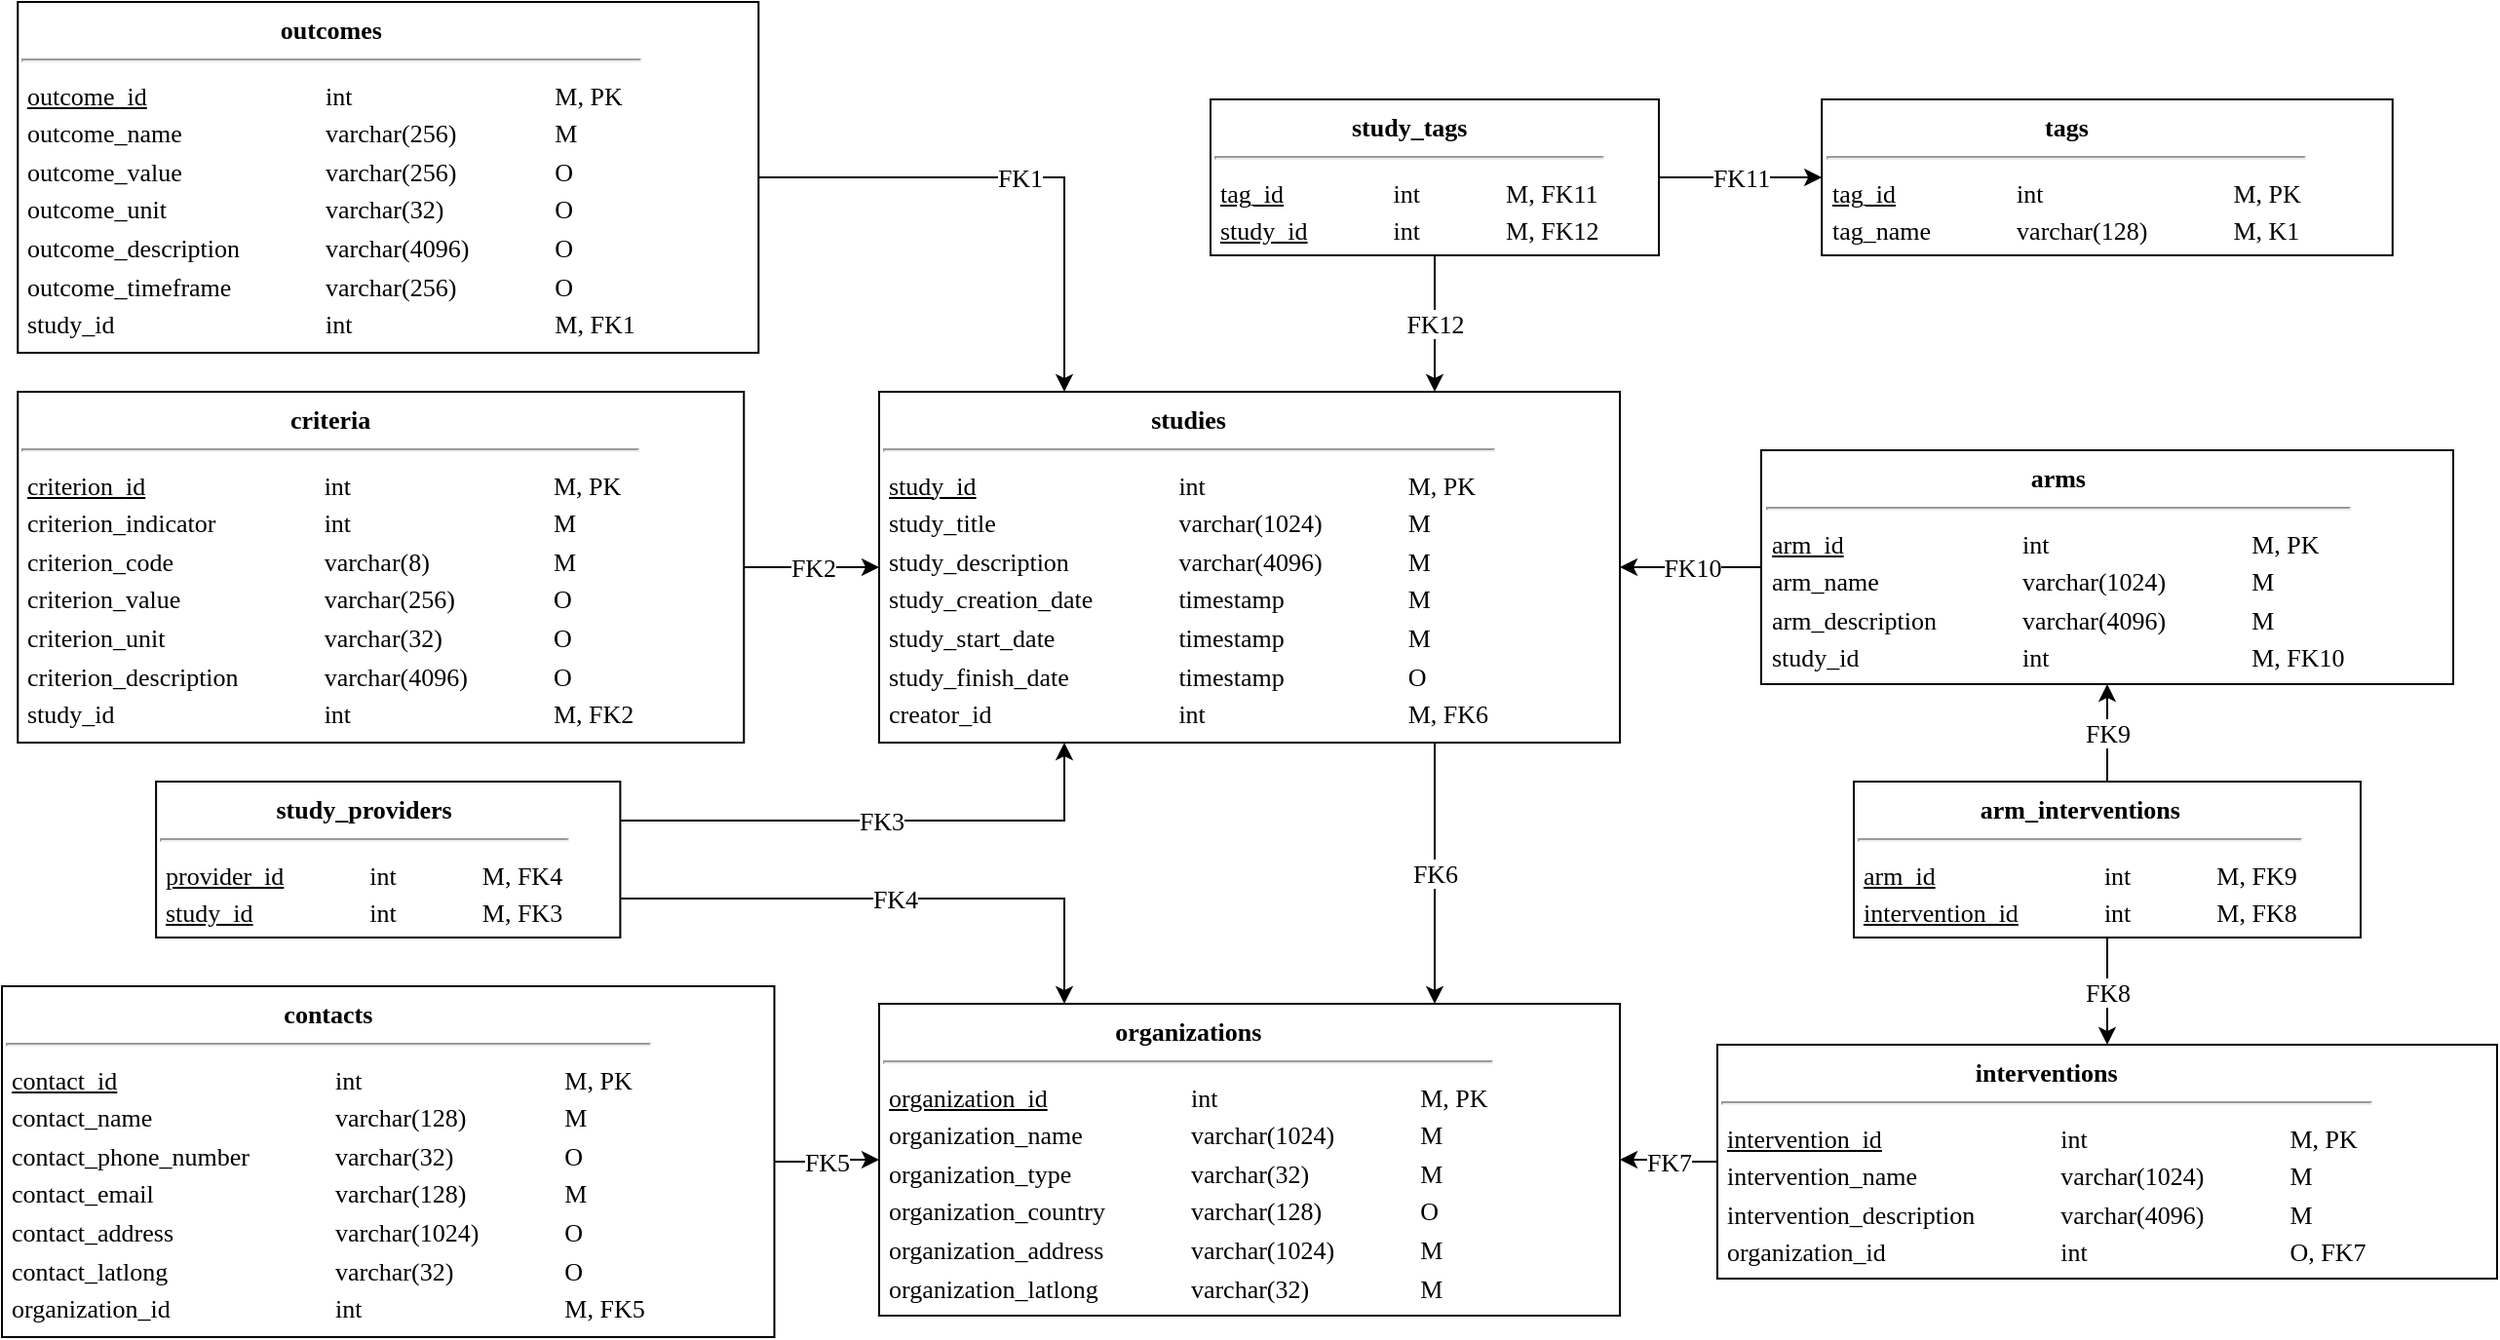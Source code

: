 <mxfile version="15.4.3" type="device"><diagram id="-2KBxyQ0JONFqMdHkOVX" name="Page-1"><mxGraphModel dx="2671" dy="1372" grid="1" gridSize="10" guides="1" tooltips="1" connect="1" arrows="1" fold="1" page="1" pageScale="1" pageWidth="1169" pageHeight="827" math="0" shadow="0"><root><mxCell id="0"/><mxCell id="1" parent="0"/><mxCell id="etBZ5mgMGRcYt6O1adPR-15" value="&lt;div style=&quot;text-align: center ; font-size: 13px&quot;&gt;&lt;b style=&quot;font-size: 13px&quot;&gt;studies&lt;/b&gt;&lt;/div&gt;&lt;hr style=&quot;font-size: 13px&quot;&gt;&lt;table style=&quot;font-size: 13px&quot;&gt;&lt;tbody style=&quot;font-size: 13px&quot;&gt;&lt;tr style=&quot;font-size: 13px&quot;&gt;&lt;td style=&quot;font-size: 13px&quot;&gt;&lt;u&gt;study_id&lt;/u&gt;&lt;/td&gt;&lt;td style=&quot;font-size: 13px&quot;&gt;&lt;blockquote style=&quot;margin: 0px 0px 0px 40px ; border: none ; padding: 0px ; font-size: 13px&quot;&gt;int&lt;/blockquote&gt;&lt;/td&gt;&lt;td style=&quot;font-size: 13px&quot;&gt;&lt;blockquote style=&quot;margin: 0px 0px 0px 40px ; border: none ; padding: 0px ; font-size: 13px&quot;&gt;M, PK&lt;/blockquote&gt;&lt;/td&gt;&lt;/tr&gt;&lt;tr style=&quot;font-size: 13px&quot;&gt;&lt;td style=&quot;font-size: 13px&quot;&gt;study_title&lt;/td&gt;&lt;td style=&quot;font-size: 13px&quot;&gt;&lt;blockquote style=&quot;margin: 0px 0px 0px 40px ; border: none ; padding: 0px ; font-size: 13px&quot;&gt;varchar(1024)&lt;/blockquote&gt;&lt;/td&gt;&lt;td style=&quot;font-size: 13px&quot;&gt;&lt;blockquote style=&quot;margin: 0px 0px 0px 40px ; border: none ; padding: 0px ; font-size: 13px&quot;&gt;M&lt;/blockquote&gt;&lt;/td&gt;&lt;/tr&gt;&lt;tr style=&quot;font-size: 13px&quot;&gt;&lt;td style=&quot;font-size: 13px&quot;&gt;study_description&lt;/td&gt;&lt;td style=&quot;font-size: 13px&quot;&gt;&lt;blockquote style=&quot;margin: 0px 0px 0px 40px ; border: none ; padding: 0px ; font-size: 13px&quot;&gt;varchar(4096)&lt;/blockquote&gt;&lt;/td&gt;&lt;td style=&quot;font-size: 13px&quot;&gt;&lt;blockquote style=&quot;margin: 0px 0px 0px 40px ; border: none ; padding: 0px ; font-size: 13px&quot;&gt;M&lt;/blockquote&gt;&lt;/td&gt;&lt;/tr&gt;&lt;tr style=&quot;font-size: 13px&quot;&gt;&lt;td style=&quot;font-size: 13px&quot;&gt;study_creation_date&lt;/td&gt;&lt;td style=&quot;font-size: 13px&quot;&gt;&lt;blockquote style=&quot;margin: 0px 0px 0px 40px ; border: none ; padding: 0px ; font-size: 13px&quot;&gt;timestamp&lt;/blockquote&gt;&lt;/td&gt;&lt;td style=&quot;font-size: 13px&quot;&gt;&lt;blockquote style=&quot;margin: 0px 0px 0px 40px ; border: none ; padding: 0px ; font-size: 13px&quot;&gt;M&lt;/blockquote&gt;&lt;/td&gt;&lt;/tr&gt;&lt;tr&gt;&lt;td&gt;study_start_date&lt;br&gt;&lt;/td&gt;&lt;td&gt;&lt;blockquote style=&quot;margin: 0 0 0 40px ; border: none ; padding: 0px&quot;&gt;timestamp&lt;br&gt;&lt;/blockquote&gt;&lt;/td&gt;&lt;td&gt;&lt;blockquote style=&quot;margin: 0 0 0 40px ; border: none ; padding: 0px&quot;&gt;M&lt;/blockquote&gt;&lt;/td&gt;&lt;/tr&gt;&lt;tr&gt;&lt;td&gt;study_finish_date&lt;br&gt;&lt;/td&gt;&lt;td&gt;&lt;blockquote style=&quot;margin: 0 0 0 40px ; border: none ; padding: 0px&quot;&gt;timestamp&lt;br&gt;&lt;/blockquote&gt;&lt;/td&gt;&lt;td&gt;&lt;blockquote style=&quot;margin: 0 0 0 40px ; border: none ; padding: 0px&quot;&gt;O&lt;/blockquote&gt;&lt;/td&gt;&lt;/tr&gt;&lt;tr&gt;&lt;td&gt;creator_id&lt;/td&gt;&lt;td&gt;&lt;blockquote style=&quot;margin: 0 0 0 40px ; border: none ; padding: 0px&quot;&gt;int&lt;/blockquote&gt;&lt;/td&gt;&lt;td&gt;&lt;blockquote style=&quot;margin: 0 0 0 40px ; border: none ; padding: 0px&quot;&gt;M, FK6&lt;/blockquote&gt;&lt;/td&gt;&lt;/tr&gt;&lt;/tbody&gt;&lt;/table&gt;" style="rounded=0;whiteSpace=wrap;html=1;labelBackgroundColor=none;fontFamily=Verdana;fontSize=13;align=left;verticalAlign=top;" parent="1" vertex="1"><mxGeometry x="60" y="100" width="380" height="180" as="geometry"/></mxCell><mxCell id="etBZ5mgMGRcYt6O1adPR-18" value="&lt;div style=&quot;text-align: center ; font-size: 13px&quot;&gt;&lt;b style=&quot;font-size: 13px&quot;&gt;arms&lt;/b&gt;&lt;/div&gt;&lt;hr style=&quot;font-size: 13px&quot;&gt;&lt;table style=&quot;font-size: 13px&quot;&gt;&lt;tbody style=&quot;font-size: 13px&quot;&gt;&lt;tr style=&quot;font-size: 13px&quot;&gt;&lt;td style=&quot;font-size: 13px&quot;&gt;&lt;u&gt;arm_id&lt;/u&gt;&lt;/td&gt;&lt;td style=&quot;font-size: 13px&quot;&gt;&lt;blockquote style=&quot;margin: 0px 0px 0px 40px ; border: none ; padding: 0px ; font-size: 13px&quot;&gt;int&lt;/blockquote&gt;&lt;/td&gt;&lt;td style=&quot;font-size: 13px&quot;&gt;&lt;blockquote style=&quot;margin: 0px 0px 0px 40px ; border: none ; padding: 0px ; font-size: 13px&quot;&gt;M, PK&lt;/blockquote&gt;&lt;/td&gt;&lt;/tr&gt;&lt;tr style=&quot;font-size: 13px&quot;&gt;&lt;td style=&quot;font-size: 13px&quot;&gt;arm_name&lt;/td&gt;&lt;td style=&quot;font-size: 13px&quot;&gt;&lt;blockquote style=&quot;margin: 0px 0px 0px 40px ; border: none ; padding: 0px ; font-size: 13px&quot;&gt;varchar(1024)&lt;/blockquote&gt;&lt;/td&gt;&lt;td style=&quot;font-size: 13px&quot;&gt;&lt;blockquote style=&quot;margin: 0px 0px 0px 40px ; border: none ; padding: 0px ; font-size: 13px&quot;&gt;M&lt;/blockquote&gt;&lt;/td&gt;&lt;/tr&gt;&lt;tr&gt;&lt;td&gt;arm_description&lt;/td&gt;&lt;td&gt;&lt;blockquote style=&quot;margin: 0 0 0 40px ; border: none ; padding: 0px&quot;&gt;varchar(4096)&lt;/blockquote&gt;&lt;/td&gt;&lt;td&gt;&lt;blockquote style=&quot;margin: 0 0 0 40px ; border: none ; padding: 0px&quot;&gt;M&lt;/blockquote&gt;&lt;/td&gt;&lt;/tr&gt;&lt;tr&gt;&lt;td&gt;study_id&lt;/td&gt;&lt;td&gt;&lt;blockquote style=&quot;margin: 0 0 0 40px ; border: none ; padding: 0px&quot;&gt;int&lt;/blockquote&gt;&lt;/td&gt;&lt;td&gt;&lt;blockquote style=&quot;margin: 0 0 0 40px ; border: none ; padding: 0px&quot;&gt;M, FK10&lt;/blockquote&gt;&lt;/td&gt;&lt;/tr&gt;&lt;/tbody&gt;&lt;/table&gt;" style="rounded=0;whiteSpace=wrap;html=1;labelBackgroundColor=none;fontFamily=Verdana;fontSize=13;align=left;verticalAlign=top;" parent="1" vertex="1"><mxGeometry x="512.5" y="130" width="355" height="120" as="geometry"/></mxCell><mxCell id="etBZ5mgMGRcYt6O1adPR-19" value="&lt;div style=&quot;text-align: center ; font-size: 13px&quot;&gt;&lt;b style=&quot;font-size: 13px&quot;&gt;organizations&lt;/b&gt;&lt;/div&gt;&lt;hr style=&quot;font-size: 13px&quot;&gt;&lt;table style=&quot;font-size: 13px&quot;&gt;&lt;tbody style=&quot;font-size: 13px&quot;&gt;&lt;tr style=&quot;font-size: 13px&quot;&gt;&lt;td style=&quot;font-size: 13px&quot;&gt;&lt;u&gt;organization_id&lt;/u&gt;&lt;/td&gt;&lt;td style=&quot;font-size: 13px&quot;&gt;&lt;blockquote style=&quot;margin: 0px 0px 0px 40px ; border: none ; padding: 0px ; font-size: 13px&quot;&gt;int&lt;/blockquote&gt;&lt;/td&gt;&lt;td style=&quot;font-size: 13px&quot;&gt;&lt;blockquote style=&quot;margin: 0px 0px 0px 40px ; border: none ; padding: 0px ; font-size: 13px&quot;&gt;M, PK&lt;/blockquote&gt;&lt;/td&gt;&lt;/tr&gt;&lt;tr style=&quot;font-size: 13px&quot;&gt;&lt;td style=&quot;font-size: 13px&quot;&gt;organization_name&lt;/td&gt;&lt;td style=&quot;font-size: 13px&quot;&gt;&lt;blockquote style=&quot;margin: 0px 0px 0px 40px ; border: none ; padding: 0px ; font-size: 13px&quot;&gt;varchar(1024)&lt;/blockquote&gt;&lt;/td&gt;&lt;td style=&quot;font-size: 13px&quot;&gt;&lt;blockquote style=&quot;margin: 0px 0px 0px 40px ; border: none ; padding: 0px ; font-size: 13px&quot;&gt;M&lt;/blockquote&gt;&lt;/td&gt;&lt;/tr&gt;&lt;tr style=&quot;font-size: 13px&quot;&gt;&lt;td style=&quot;font-size: 13px&quot;&gt;organization_type&lt;/td&gt;&lt;td style=&quot;font-size: 13px&quot;&gt;&lt;blockquote style=&quot;margin: 0px 0px 0px 40px ; border: none ; padding: 0px ; font-size: 13px&quot;&gt;varchar(32)&lt;/blockquote&gt;&lt;/td&gt;&lt;td style=&quot;font-size: 13px&quot;&gt;&lt;blockquote style=&quot;margin: 0px 0px 0px 40px ; border: none ; padding: 0px ; font-size: 13px&quot;&gt;M&lt;/blockquote&gt;&lt;/td&gt;&lt;/tr&gt;&lt;tr style=&quot;font-size: 13px&quot;&gt;&lt;td style=&quot;font-size: 13px&quot;&gt;organization_country&lt;/td&gt;&lt;td style=&quot;font-size: 13px&quot;&gt;&lt;blockquote style=&quot;margin: 0px 0px 0px 40px ; border: none ; padding: 0px ; font-size: 13px&quot;&gt;varchar(128)&lt;/blockquote&gt;&lt;/td&gt;&lt;td style=&quot;font-size: 13px&quot;&gt;&lt;blockquote style=&quot;margin: 0px 0px 0px 40px ; border: none ; padding: 0px ; font-size: 13px&quot;&gt;O&lt;/blockquote&gt;&lt;/td&gt;&lt;/tr&gt;&lt;tr&gt;&lt;td&gt;organization_address&lt;/td&gt;&lt;td&gt;&lt;blockquote style=&quot;margin: 0 0 0 40px ; border: none ; padding: 0px&quot;&gt;varchar(1024)&lt;/blockquote&gt;&lt;/td&gt;&lt;td&gt;&lt;blockquote style=&quot;margin: 0 0 0 40px ; border: none ; padding: 0px&quot;&gt;M&lt;/blockquote&gt;&lt;/td&gt;&lt;/tr&gt;&lt;tr&gt;&lt;td&gt;organization_latlong&lt;/td&gt;&lt;td&gt;&lt;blockquote style=&quot;margin: 0 0 0 40px ; border: none ; padding: 0px&quot;&gt;varchar(32)&lt;/blockquote&gt;&lt;/td&gt;&lt;td&gt;&lt;blockquote style=&quot;margin: 0 0 0 40px ; border: none ; padding: 0px&quot;&gt;M&lt;/blockquote&gt;&lt;/td&gt;&lt;/tr&gt;&lt;/tbody&gt;&lt;/table&gt;" style="rounded=0;whiteSpace=wrap;html=1;labelBackgroundColor=none;fontFamily=Verdana;fontSize=13;align=left;verticalAlign=top;" parent="1" vertex="1"><mxGeometry x="60" y="414" width="380" height="160" as="geometry"/></mxCell><mxCell id="etBZ5mgMGRcYt6O1adPR-20" value="&lt;div style=&quot;text-align: center ; font-size: 13px&quot;&gt;&lt;b style=&quot;font-size: 13px&quot;&gt;interventions&lt;/b&gt;&lt;/div&gt;&lt;hr style=&quot;font-size: 13px&quot;&gt;&lt;table style=&quot;font-size: 13px&quot;&gt;&lt;tbody style=&quot;font-size: 13px&quot;&gt;&lt;tr style=&quot;font-size: 13px&quot;&gt;&lt;td style=&quot;font-size: 13px&quot;&gt;&lt;u&gt;intervention_id&lt;/u&gt;&lt;/td&gt;&lt;td style=&quot;font-size: 13px&quot;&gt;&lt;blockquote style=&quot;margin: 0px 0px 0px 40px ; border: none ; padding: 0px ; font-size: 13px&quot;&gt;int&lt;/blockquote&gt;&lt;/td&gt;&lt;td style=&quot;font-size: 13px&quot;&gt;&lt;blockquote style=&quot;margin: 0px 0px 0px 40px ; border: none ; padding: 0px ; font-size: 13px&quot;&gt;M, PK&lt;/blockquote&gt;&lt;/td&gt;&lt;/tr&gt;&lt;tr style=&quot;font-size: 13px&quot;&gt;&lt;td style=&quot;font-size: 13px&quot;&gt;intervention_name&lt;/td&gt;&lt;td style=&quot;font-size: 13px&quot;&gt;&lt;blockquote style=&quot;margin: 0px 0px 0px 40px ; border: none ; padding: 0px ; font-size: 13px&quot;&gt;varchar(1024)&lt;/blockquote&gt;&lt;/td&gt;&lt;td style=&quot;font-size: 13px&quot;&gt;&lt;blockquote style=&quot;margin: 0px 0px 0px 40px ; border: none ; padding: 0px ; font-size: 13px&quot;&gt;M&lt;/blockquote&gt;&lt;/td&gt;&lt;/tr&gt;&lt;tr style=&quot;font-size: 13px&quot;&gt;&lt;td style=&quot;font-size: 13px&quot;&gt;intervention_description&lt;/td&gt;&lt;td style=&quot;font-size: 13px&quot;&gt;&lt;blockquote style=&quot;margin: 0px 0px 0px 40px ; border: none ; padding: 0px ; font-size: 13px&quot;&gt;varchar(4096)&lt;/blockquote&gt;&lt;/td&gt;&lt;td style=&quot;font-size: 13px&quot;&gt;&lt;blockquote style=&quot;margin: 0px 0px 0px 40px ; border: none ; padding: 0px ; font-size: 13px&quot;&gt;M&lt;/blockquote&gt;&lt;/td&gt;&lt;/tr&gt;&lt;tr&gt;&lt;td&gt;organization_id&lt;/td&gt;&lt;td&gt;&lt;blockquote style=&quot;margin: 0 0 0 40px ; border: none ; padding: 0px&quot;&gt;int&lt;/blockquote&gt;&lt;/td&gt;&lt;td&gt;&lt;blockquote style=&quot;margin: 0 0 0 40px ; border: none ; padding: 0px&quot;&gt;O, FK7&lt;/blockquote&gt;&lt;/td&gt;&lt;/tr&gt;&lt;/tbody&gt;&lt;/table&gt;" style="rounded=0;whiteSpace=wrap;html=1;labelBackgroundColor=none;fontFamily=Verdana;fontSize=13;align=left;verticalAlign=top;" parent="1" vertex="1"><mxGeometry x="490" y="435" width="400" height="120" as="geometry"/></mxCell><mxCell id="etBZ5mgMGRcYt6O1adPR-31" value="FK7" style="endArrow=none;html=1;fontFamily=Verdana;fontSize=13;edgeStyle=orthogonalEdgeStyle;rounded=0;endFill=0;startArrow=classic;startFill=1;" parent="1" source="etBZ5mgMGRcYt6O1adPR-19" target="etBZ5mgMGRcYt6O1adPR-20" edge="1"><mxGeometry width="50" height="50" relative="1" as="geometry"><mxPoint x="620" y="460" as="sourcePoint"/><mxPoint x="670" y="410" as="targetPoint"/></mxGeometry></mxCell><mxCell id="UJ1096FwmQBo0KDrU6Bx-1" value="&lt;div style=&quot;text-align: center ; font-size: 13px&quot;&gt;&lt;b&gt;tags&lt;/b&gt;&lt;/div&gt;&lt;hr style=&quot;font-size: 13px&quot;&gt;&lt;table style=&quot;font-size: 13px&quot;&gt;&lt;tbody style=&quot;font-size: 13px&quot;&gt;&lt;tr&gt;&lt;td&gt;&lt;u&gt;tag_id&lt;/u&gt;&lt;br&gt;&lt;/td&gt;&lt;td&gt;&lt;blockquote style=&quot;margin: 0 0 0 40px ; border: none ; padding: 0px&quot;&gt;int&lt;/blockquote&gt;&lt;/td&gt;&lt;td&gt;&lt;blockquote style=&quot;margin: 0 0 0 40px ; border: none ; padding: 0px&quot;&gt;M, PK&lt;/blockquote&gt;&lt;/td&gt;&lt;/tr&gt;&lt;tr style=&quot;font-size: 13px&quot;&gt;&lt;td style=&quot;font-size: 13px&quot;&gt;tag_name&lt;/td&gt;&lt;td style=&quot;font-size: 13px&quot;&gt;&lt;blockquote style=&quot;margin: 0px 0px 0px 40px ; border: none ; padding: 0px ; font-size: 13px&quot;&gt;varchar(128)&lt;/blockquote&gt;&lt;/td&gt;&lt;td style=&quot;font-size: 13px&quot;&gt;&lt;blockquote style=&quot;margin: 0px 0px 0px 40px ; border: none ; padding: 0px ; font-size: 13px&quot;&gt;M, K1&lt;/blockquote&gt;&lt;/td&gt;&lt;/tr&gt;&lt;/tbody&gt;&lt;/table&gt;" style="rounded=0;whiteSpace=wrap;html=1;labelBackgroundColor=none;fontFamily=Verdana;fontSize=13;align=left;verticalAlign=top;" parent="1" vertex="1"><mxGeometry x="543.59" y="-50" width="292.81" height="80" as="geometry"/></mxCell><mxCell id="G7w6JcdFV1vrAcgEKxJq-2" value="FK6" style="endArrow=none;html=1;fontFamily=Verdana;fontSize=13;edgeStyle=orthogonalEdgeStyle;rounded=0;endFill=0;startArrow=classic;startFill=1;exitX=0.75;exitY=0;exitDx=0;exitDy=0;entryX=0.75;entryY=1;entryDx=0;entryDy=0;" parent="1" source="etBZ5mgMGRcYt6O1adPR-19" target="etBZ5mgMGRcYt6O1adPR-15" edge="1"><mxGeometry width="50" height="50" relative="1" as="geometry"><mxPoint x="347.5" y="430" as="sourcePoint"/><mxPoint x="280" y="290" as="targetPoint"/></mxGeometry></mxCell><mxCell id="G7w6JcdFV1vrAcgEKxJq-6" value="&lt;div style=&quot;text-align: center ; font-size: 13px&quot;&gt;&lt;b style=&quot;font-size: 13px&quot;&gt;contacts&lt;/b&gt;&lt;/div&gt;&lt;hr style=&quot;font-size: 13px&quot;&gt;&lt;table style=&quot;font-size: 13px&quot;&gt;&lt;tbody style=&quot;font-size: 13px&quot;&gt;&lt;tr style=&quot;font-size: 13px&quot;&gt;&lt;td style=&quot;font-size: 13px&quot;&gt;&lt;u&gt;contact_id&lt;/u&gt;&lt;/td&gt;&lt;td style=&quot;font-size: 13px&quot;&gt;&lt;blockquote style=&quot;margin: 0px 0px 0px 40px ; border: none ; padding: 0px ; font-size: 13px&quot;&gt;int&lt;/blockquote&gt;&lt;/td&gt;&lt;td style=&quot;font-size: 13px&quot;&gt;&lt;blockquote style=&quot;margin: 0px 0px 0px 40px ; border: none ; padding: 0px ; font-size: 13px&quot;&gt;M, PK&lt;/blockquote&gt;&lt;/td&gt;&lt;/tr&gt;&lt;tr style=&quot;font-size: 13px&quot;&gt;&lt;td style=&quot;font-size: 13px&quot;&gt;contact_name&lt;/td&gt;&lt;td style=&quot;font-size: 13px&quot;&gt;&lt;blockquote style=&quot;margin: 0px 0px 0px 40px ; border: none ; padding: 0px ; font-size: 13px&quot;&gt;varchar(128)&lt;/blockquote&gt;&lt;/td&gt;&lt;td style=&quot;font-size: 13px&quot;&gt;&lt;blockquote style=&quot;margin: 0px 0px 0px 40px ; border: none ; padding: 0px ; font-size: 13px&quot;&gt;M&lt;/blockquote&gt;&lt;/td&gt;&lt;/tr&gt;&lt;tr style=&quot;font-size: 13px&quot;&gt;&lt;td style=&quot;font-size: 13px&quot;&gt;contact_phone_number&lt;/td&gt;&lt;td style=&quot;font-size: 13px&quot;&gt;&lt;blockquote style=&quot;margin: 0px 0px 0px 40px ; border: none ; padding: 0px ; font-size: 13px&quot;&gt;varchar(32)&lt;/blockquote&gt;&lt;/td&gt;&lt;td style=&quot;font-size: 13px&quot;&gt;&lt;blockquote style=&quot;margin: 0px 0px 0px 40px ; border: none ; padding: 0px ; font-size: 13px&quot;&gt;O&lt;/blockquote&gt;&lt;/td&gt;&lt;/tr&gt;&lt;tr style=&quot;font-size: 13px&quot;&gt;&lt;td style=&quot;font-size: 13px&quot;&gt;contact_email&lt;/td&gt;&lt;td style=&quot;font-size: 13px&quot;&gt;&lt;blockquote style=&quot;margin: 0px 0px 0px 40px ; border: none ; padding: 0px ; font-size: 13px&quot;&gt;varchar(128)&lt;/blockquote&gt;&lt;/td&gt;&lt;td style=&quot;font-size: 13px&quot;&gt;&lt;blockquote style=&quot;margin: 0px 0px 0px 40px ; border: none ; padding: 0px ; font-size: 13px&quot;&gt;M&lt;/blockquote&gt;&lt;/td&gt;&lt;/tr&gt;&lt;tr&gt;&lt;td&gt;contact_address&lt;br&gt;&lt;/td&gt;&lt;td&gt;&lt;blockquote style=&quot;margin: 0 0 0 40px ; border: none ; padding: 0px&quot;&gt;varchar(1024)&lt;/blockquote&gt;&lt;/td&gt;&lt;td&gt;&lt;blockquote style=&quot;margin: 0 0 0 40px ; border: none ; padding: 0px&quot;&gt;O&lt;/blockquote&gt;&lt;/td&gt;&lt;/tr&gt;&lt;tr&gt;&lt;td&gt;contact_latlong&lt;/td&gt;&lt;td&gt;&lt;blockquote style=&quot;margin: 0 0 0 40px ; border: none ; padding: 0px&quot;&gt;varchar(32)&lt;/blockquote&gt;&lt;/td&gt;&lt;td&gt;&lt;blockquote style=&quot;margin: 0 0 0 40px ; border: none ; padding: 0px&quot;&gt;O&lt;/blockquote&gt;&lt;/td&gt;&lt;/tr&gt;&lt;tr&gt;&lt;td&gt;organization_id&lt;/td&gt;&lt;td&gt;&lt;blockquote style=&quot;margin: 0 0 0 40px ; border: none ; padding: 0px&quot;&gt;int&lt;/blockquote&gt;&lt;/td&gt;&lt;td&gt;&lt;blockquote style=&quot;margin: 0 0 0 40px ; border: none ; padding: 0px&quot;&gt;M, FK5&lt;/blockquote&gt;&lt;/td&gt;&lt;/tr&gt;&lt;/tbody&gt;&lt;/table&gt;" style="rounded=0;whiteSpace=wrap;html=1;labelBackgroundColor=none;fontFamily=Verdana;fontSize=13;align=left;verticalAlign=top;" parent="1" vertex="1"><mxGeometry x="-390" y="405" width="396.25" height="180" as="geometry"/></mxCell><mxCell id="G7w6JcdFV1vrAcgEKxJq-7" value="FK5" style="endArrow=none;html=1;fontFamily=Verdana;fontSize=13;edgeStyle=orthogonalEdgeStyle;rounded=0;endFill=0;startArrow=classic;startFill=1;" parent="1" source="etBZ5mgMGRcYt6O1adPR-19" target="G7w6JcdFV1vrAcgEKxJq-6" edge="1"><mxGeometry width="50" height="50" relative="1" as="geometry"><mxPoint x="707.5" y="355" as="sourcePoint"/><mxPoint x="707.5" y="210" as="targetPoint"/></mxGeometry></mxCell><mxCell id="G7w6JcdFV1vrAcgEKxJq-8" value="&lt;div style=&quot;text-align: center ; font-size: 13px&quot;&gt;&lt;b style=&quot;font-size: 13px&quot;&gt;criteria&lt;/b&gt;&lt;/div&gt;&lt;hr style=&quot;font-size: 13px&quot;&gt;&lt;table style=&quot;font-size: 13px&quot;&gt;&lt;tbody style=&quot;font-size: 13px&quot;&gt;&lt;tr style=&quot;font-size: 13px&quot;&gt;&lt;td style=&quot;font-size: 13px&quot;&gt;&lt;u&gt;criterion_id&lt;/u&gt;&lt;/td&gt;&lt;td style=&quot;font-size: 13px&quot;&gt;&lt;blockquote style=&quot;margin: 0px 0px 0px 40px ; border: none ; padding: 0px ; font-size: 13px&quot;&gt;int&lt;/blockquote&gt;&lt;/td&gt;&lt;td style=&quot;font-size: 13px&quot;&gt;&lt;blockquote style=&quot;margin: 0px 0px 0px 40px ; border: none ; padding: 0px ; font-size: 13px&quot;&gt;M, PK&lt;/blockquote&gt;&lt;/td&gt;&lt;/tr&gt;&lt;tr style=&quot;font-size: 13px&quot;&gt;&lt;td style=&quot;font-size: 13px&quot;&gt;criterion_indicator&lt;/td&gt;&lt;td style=&quot;font-size: 13px&quot;&gt;&lt;blockquote style=&quot;margin: 0px 0px 0px 40px ; border: none ; padding: 0px ; font-size: 13px&quot;&gt;int&lt;/blockquote&gt;&lt;/td&gt;&lt;td style=&quot;font-size: 13px&quot;&gt;&lt;blockquote style=&quot;margin: 0px 0px 0px 40px ; border: none ; padding: 0px ; font-size: 13px&quot;&gt;M&lt;/blockquote&gt;&lt;/td&gt;&lt;/tr&gt;&lt;tr style=&quot;font-size: 13px&quot;&gt;&lt;td style=&quot;font-size: 13px&quot;&gt;criterion_code&lt;/td&gt;&lt;td style=&quot;font-size: 13px&quot;&gt;&lt;blockquote style=&quot;margin: 0px 0px 0px 40px ; border: none ; padding: 0px ; font-size: 13px&quot;&gt;varchar(8)&lt;br&gt;&lt;/blockquote&gt;&lt;/td&gt;&lt;td style=&quot;font-size: 13px&quot;&gt;&lt;blockquote style=&quot;margin: 0px 0px 0px 40px ; border: none ; padding: 0px ; font-size: 13px&quot;&gt;M&lt;/blockquote&gt;&lt;/td&gt;&lt;/tr&gt;&lt;tr style=&quot;font-size: 13px&quot;&gt;&lt;td style=&quot;font-size: 13px&quot;&gt;criterion_value&lt;/td&gt;&lt;td style=&quot;font-size: 13px&quot;&gt;&lt;blockquote style=&quot;margin: 0px 0px 0px 40px ; border: none ; padding: 0px ; font-size: 13px&quot;&gt;varchar(256)&lt;br&gt;&lt;/blockquote&gt;&lt;/td&gt;&lt;td style=&quot;font-size: 13px&quot;&gt;&lt;blockquote style=&quot;margin: 0px 0px 0px 40px ; border: none ; padding: 0px ; font-size: 13px&quot;&gt;O&lt;/blockquote&gt;&lt;/td&gt;&lt;/tr&gt;&lt;tr&gt;&lt;td&gt;criterion_unit&lt;/td&gt;&lt;td&gt;&lt;blockquote style=&quot;margin: 0 0 0 40px ; border: none ; padding: 0px&quot;&gt;varchar(32)&lt;/blockquote&gt;&lt;/td&gt;&lt;td&gt;&lt;blockquote style=&quot;margin: 0 0 0 40px ; border: none ; padding: 0px&quot;&gt;O&lt;/blockquote&gt;&lt;/td&gt;&lt;/tr&gt;&lt;tr&gt;&lt;td&gt;criterion_description&lt;br&gt;&lt;/td&gt;&lt;td&gt;&lt;blockquote style=&quot;margin: 0 0 0 40px ; border: none ; padding: 0px&quot;&gt;varchar(4096)&lt;/blockquote&gt;&lt;/td&gt;&lt;td&gt;&lt;blockquote style=&quot;margin: 0 0 0 40px ; border: none ; padding: 0px&quot;&gt;O&lt;/blockquote&gt;&lt;/td&gt;&lt;/tr&gt;&lt;tr&gt;&lt;td&gt;study_id&lt;/td&gt;&lt;td&gt;&lt;blockquote style=&quot;margin: 0 0 0 40px ; border: none ; padding: 0px&quot;&gt;int&lt;/blockquote&gt;&lt;/td&gt;&lt;td&gt;&lt;blockquote style=&quot;margin: 0 0 0 40px ; border: none ; padding: 0px&quot;&gt;M, FK2&lt;/blockquote&gt;&lt;/td&gt;&lt;/tr&gt;&lt;/tbody&gt;&lt;/table&gt;" style="rounded=0;whiteSpace=wrap;html=1;labelBackgroundColor=none;fontFamily=Verdana;fontSize=13;align=left;verticalAlign=top;" parent="1" vertex="1"><mxGeometry x="-381.87" y="100" width="372.5" height="180" as="geometry"/></mxCell><mxCell id="G7w6JcdFV1vrAcgEKxJq-9" value="&lt;div style=&quot;text-align: center ; font-size: 13px&quot;&gt;&lt;b style=&quot;font-size: 13px&quot;&gt;outcomes&lt;/b&gt;&lt;/div&gt;&lt;hr style=&quot;font-size: 13px&quot;&gt;&lt;table style=&quot;font-size: 13px&quot;&gt;&lt;tbody style=&quot;font-size: 13px&quot;&gt;&lt;tr style=&quot;font-size: 13px&quot;&gt;&lt;td style=&quot;font-size: 13px&quot;&gt;&lt;u&gt;outcome_id&lt;/u&gt;&lt;/td&gt;&lt;td style=&quot;font-size: 13px&quot;&gt;&lt;blockquote style=&quot;margin: 0px 0px 0px 40px ; border: none ; padding: 0px ; font-size: 13px&quot;&gt;int&lt;/blockquote&gt;&lt;/td&gt;&lt;td style=&quot;font-size: 13px&quot;&gt;&lt;blockquote style=&quot;margin: 0px 0px 0px 40px ; border: none ; padding: 0px ; font-size: 13px&quot;&gt;M, PK&lt;/blockquote&gt;&lt;/td&gt;&lt;/tr&gt;&lt;tr style=&quot;font-size: 13px&quot;&gt;&lt;td style=&quot;font-size: 13px&quot;&gt;outcome_name&lt;/td&gt;&lt;td style=&quot;font-size: 13px&quot;&gt;&lt;blockquote style=&quot;margin: 0px 0px 0px 40px ; border: none ; padding: 0px ; font-size: 13px&quot;&gt;varchar(256)&lt;br&gt;&lt;/blockquote&gt;&lt;/td&gt;&lt;td style=&quot;font-size: 13px&quot;&gt;&lt;blockquote style=&quot;margin: 0px 0px 0px 40px ; border: none ; padding: 0px ; font-size: 13px&quot;&gt;M&lt;/blockquote&gt;&lt;/td&gt;&lt;/tr&gt;&lt;tr style=&quot;font-size: 13px&quot;&gt;&lt;td style=&quot;font-size: 13px&quot;&gt;outcome_value&lt;/td&gt;&lt;td style=&quot;font-size: 13px&quot;&gt;&lt;blockquote style=&quot;margin: 0px 0px 0px 40px ; border: none ; padding: 0px ; font-size: 13px&quot;&gt;varchar(256)&lt;/blockquote&gt;&lt;/td&gt;&lt;td style=&quot;font-size: 13px&quot;&gt;&lt;blockquote style=&quot;margin: 0px 0px 0px 40px ; border: none ; padding: 0px ; font-size: 13px&quot;&gt;O&lt;/blockquote&gt;&lt;/td&gt;&lt;/tr&gt;&lt;tr&gt;&lt;td&gt;outcome_unit&lt;/td&gt;&lt;td&gt;&lt;blockquote style=&quot;margin: 0 0 0 40px ; border: none ; padding: 0px&quot;&gt;varchar(32)&lt;/blockquote&gt;&lt;/td&gt;&lt;td&gt;&lt;blockquote style=&quot;margin: 0 0 0 40px ; border: none ; padding: 0px&quot;&gt;O&lt;/blockquote&gt;&lt;/td&gt;&lt;/tr&gt;&lt;tr&gt;&lt;td&gt;outcome_description&lt;br&gt;&lt;/td&gt;&lt;td&gt;&lt;blockquote style=&quot;margin: 0 0 0 40px ; border: none ; padding: 0px&quot;&gt;varchar(4096)&lt;/blockquote&gt;&lt;/td&gt;&lt;td&gt;&lt;blockquote style=&quot;margin: 0 0 0 40px ; border: none ; padding: 0px&quot;&gt;O&lt;/blockquote&gt;&lt;/td&gt;&lt;/tr&gt;&lt;tr&gt;&lt;td&gt;outcome_timeframe&lt;/td&gt;&lt;td&gt;&lt;blockquote style=&quot;margin: 0 0 0 40px ; border: none ; padding: 0px&quot;&gt;varchar(256)&lt;/blockquote&gt;&lt;/td&gt;&lt;td&gt;&lt;blockquote style=&quot;margin: 0 0 0 40px ; border: none ; padding: 0px&quot;&gt;O&lt;/blockquote&gt;&lt;/td&gt;&lt;/tr&gt;&lt;tr&gt;&lt;td&gt;study_id&lt;/td&gt;&lt;td&gt;&lt;blockquote style=&quot;margin: 0 0 0 40px ; border: none ; padding: 0px&quot;&gt;int&lt;/blockquote&gt;&lt;/td&gt;&lt;td&gt;&lt;blockquote style=&quot;margin: 0 0 0 40px ; border: none ; padding: 0px&quot;&gt;M, FK1&lt;/blockquote&gt;&lt;/td&gt;&lt;/tr&gt;&lt;/tbody&gt;&lt;/table&gt;" style="rounded=0;whiteSpace=wrap;html=1;labelBackgroundColor=none;fontFamily=Verdana;fontSize=13;align=left;verticalAlign=top;" parent="1" vertex="1"><mxGeometry x="-381.87" y="-100" width="380" height="180" as="geometry"/></mxCell><mxCell id="G7w6JcdFV1vrAcgEKxJq-10" value="FK2" style="endArrow=none;html=1;fontFamily=Verdana;fontSize=13;edgeStyle=orthogonalEdgeStyle;rounded=0;endFill=0;startArrow=classic;startFill=1;" parent="1" source="etBZ5mgMGRcYt6O1adPR-15" target="G7w6JcdFV1vrAcgEKxJq-8" edge="1"><mxGeometry width="50" height="50" relative="1" as="geometry"><mxPoint x="100" y="410" as="sourcePoint"/><mxPoint x="30" y="410" as="targetPoint"/></mxGeometry></mxCell><mxCell id="G7w6JcdFV1vrAcgEKxJq-11" value="FK1" style="endArrow=none;html=1;fontFamily=Verdana;fontSize=13;edgeStyle=orthogonalEdgeStyle;rounded=0;endFill=0;startArrow=classic;startFill=1;entryX=1;entryY=0.5;entryDx=0;entryDy=0;exitX=0.25;exitY=0;exitDx=0;exitDy=0;" parent="1" source="etBZ5mgMGRcYt6O1adPR-15" target="G7w6JcdFV1vrAcgEKxJq-9" edge="1"><mxGeometry width="50" height="50" relative="1" as="geometry"><mxPoint x="101.25" y="160" as="sourcePoint"/><mxPoint x="20" y="160" as="targetPoint"/></mxGeometry></mxCell><mxCell id="G7w6JcdFV1vrAcgEKxJq-12" value="&lt;div style=&quot;text-align: center ; font-size: 13px&quot;&gt;&lt;b&gt;study_tags&lt;/b&gt;&lt;/div&gt;&lt;hr style=&quot;font-size: 13px&quot;&gt;&lt;table style=&quot;font-size: 13px&quot;&gt;&lt;tbody style=&quot;font-size: 13px&quot;&gt;&lt;tr&gt;&lt;td&gt;&lt;u&gt;tag_id&lt;/u&gt;&lt;br&gt;&lt;/td&gt;&lt;td&gt;&lt;blockquote style=&quot;margin: 0 0 0 40px ; border: none ; padding: 0px&quot;&gt;int&lt;/blockquote&gt;&lt;/td&gt;&lt;td&gt;&lt;blockquote style=&quot;margin: 0 0 0 40px ; border: none ; padding: 0px&quot;&gt;M, FK11&lt;/blockquote&gt;&lt;/td&gt;&lt;/tr&gt;&lt;tr style=&quot;font-size: 13px&quot;&gt;&lt;td style=&quot;font-size: 13px&quot;&gt;&lt;u&gt;study_id&lt;/u&gt;&lt;/td&gt;&lt;td style=&quot;font-size: 13px&quot;&gt;&lt;blockquote style=&quot;margin: 0px 0px 0px 40px ; border: none ; padding: 0px ; font-size: 13px&quot;&gt;int&lt;/blockquote&gt;&lt;/td&gt;&lt;td style=&quot;font-size: 13px&quot;&gt;&lt;blockquote style=&quot;margin: 0px 0px 0px 40px ; border: none ; padding: 0px ; font-size: 13px&quot;&gt;M, FK12&lt;/blockquote&gt;&lt;/td&gt;&lt;/tr&gt;&lt;/tbody&gt;&lt;/table&gt;" style="rounded=0;whiteSpace=wrap;html=1;labelBackgroundColor=none;fontFamily=Verdana;fontSize=13;align=left;verticalAlign=top;" parent="1" vertex="1"><mxGeometry x="230" y="-50" width="230" height="80" as="geometry"/></mxCell><mxCell id="G7w6JcdFV1vrAcgEKxJq-14" value="FK12" style="endArrow=none;html=1;fontFamily=Verdana;fontSize=13;edgeStyle=orthogonalEdgeStyle;rounded=0;endFill=0;startArrow=classic;startFill=1;exitX=0.75;exitY=0;exitDx=0;exitDy=0;" parent="1" source="etBZ5mgMGRcYt6O1adPR-15" target="G7w6JcdFV1vrAcgEKxJq-12" edge="1"><mxGeometry width="50" height="50" relative="1" as="geometry"><mxPoint x="101.25" y="200" as="sourcePoint"/><mxPoint x="290" y="50" as="targetPoint"/></mxGeometry></mxCell><mxCell id="G7w6JcdFV1vrAcgEKxJq-15" value="FK11" style="endArrow=none;html=1;fontFamily=Verdana;fontSize=13;edgeStyle=orthogonalEdgeStyle;rounded=0;endFill=0;startArrow=classic;startFill=1;" parent="1" source="UJ1096FwmQBo0KDrU6Bx-1" target="G7w6JcdFV1vrAcgEKxJq-12" edge="1"><mxGeometry width="50" height="50" relative="1" as="geometry"><mxPoint x="347.812" y="80" as="sourcePoint"/><mxPoint x="347.812" y="10" as="targetPoint"/></mxGeometry></mxCell><mxCell id="G7w6JcdFV1vrAcgEKxJq-16" value="&lt;div style=&quot;text-align: center ; font-size: 13px&quot;&gt;&lt;b&gt;study_providers&lt;/b&gt;&lt;/div&gt;&lt;hr style=&quot;font-size: 13px&quot;&gt;&lt;table style=&quot;font-size: 13px&quot;&gt;&lt;tbody style=&quot;font-size: 13px&quot;&gt;&lt;tr&gt;&lt;td&gt;&lt;u&gt;provider_id&lt;/u&gt;&lt;br&gt;&lt;/td&gt;&lt;td&gt;&lt;blockquote style=&quot;margin: 0 0 0 40px ; border: none ; padding: 0px&quot;&gt;int&lt;/blockquote&gt;&lt;/td&gt;&lt;td&gt;&lt;blockquote style=&quot;margin: 0 0 0 40px ; border: none ; padding: 0px&quot;&gt;M, FK4&lt;/blockquote&gt;&lt;/td&gt;&lt;/tr&gt;&lt;tr style=&quot;font-size: 13px&quot;&gt;&lt;td style=&quot;font-size: 13px&quot;&gt;&lt;u&gt;study_id&lt;/u&gt;&lt;/td&gt;&lt;td style=&quot;font-size: 13px&quot;&gt;&lt;blockquote style=&quot;margin: 0px 0px 0px 40px ; border: none ; padding: 0px ; font-size: 13px&quot;&gt;int&lt;/blockquote&gt;&lt;/td&gt;&lt;td style=&quot;font-size: 13px&quot;&gt;&lt;blockquote style=&quot;margin: 0px 0px 0px 40px ; border: none ; padding: 0px ; font-size: 13px&quot;&gt;M, FK3&lt;/blockquote&gt;&lt;/td&gt;&lt;/tr&gt;&lt;/tbody&gt;&lt;/table&gt;" style="rounded=0;whiteSpace=wrap;html=1;labelBackgroundColor=none;fontFamily=Verdana;fontSize=13;align=left;verticalAlign=top;" parent="1" vertex="1"><mxGeometry x="-310.94" y="300" width="238.13" height="80" as="geometry"/></mxCell><mxCell id="G7w6JcdFV1vrAcgEKxJq-17" value="FK4" style="endArrow=none;html=1;fontFamily=Verdana;fontSize=13;edgeStyle=orthogonalEdgeStyle;rounded=0;endFill=0;startArrow=classic;startFill=1;entryX=1;entryY=0.75;entryDx=0;entryDy=0;exitX=0.25;exitY=0;exitDx=0;exitDy=0;" parent="1" source="etBZ5mgMGRcYt6O1adPR-19" target="G7w6JcdFV1vrAcgEKxJq-16" edge="1"><mxGeometry width="50" height="50" relative="1" as="geometry"><mxPoint x="101.25" y="200" as="sourcePoint"/><mxPoint x="4.38" y="200" as="targetPoint"/></mxGeometry></mxCell><mxCell id="G7w6JcdFV1vrAcgEKxJq-18" value="FK3" style="endArrow=none;html=1;fontFamily=Verdana;fontSize=13;edgeStyle=orthogonalEdgeStyle;rounded=0;endFill=0;startArrow=classic;startFill=1;entryX=1;entryY=0.25;entryDx=0;entryDy=0;exitX=0.25;exitY=1;exitDx=0;exitDy=0;" parent="1" source="etBZ5mgMGRcYt6O1adPR-15" target="G7w6JcdFV1vrAcgEKxJq-16" edge="1"><mxGeometry width="50" height="50" relative="1" as="geometry"><mxPoint x="162.5" y="423" as="sourcePoint"/><mxPoint x="-51.87" y="370" as="targetPoint"/></mxGeometry></mxCell><mxCell id="G7w6JcdFV1vrAcgEKxJq-19" value="&lt;div style=&quot;text-align: center ; font-size: 13px&quot;&gt;&lt;b&gt;arm_interventions&lt;/b&gt;&lt;/div&gt;&lt;hr style=&quot;font-size: 13px&quot;&gt;&lt;table style=&quot;font-size: 13px&quot;&gt;&lt;tbody style=&quot;font-size: 13px&quot;&gt;&lt;tr&gt;&lt;td&gt;&lt;u&gt;arm_id&lt;/u&gt;&lt;br&gt;&lt;/td&gt;&lt;td&gt;&lt;blockquote style=&quot;margin: 0 0 0 40px ; border: none ; padding: 0px&quot;&gt;int&lt;/blockquote&gt;&lt;/td&gt;&lt;td&gt;&lt;blockquote style=&quot;margin: 0 0 0 40px ; border: none ; padding: 0px&quot;&gt;M, FK9&lt;/blockquote&gt;&lt;/td&gt;&lt;/tr&gt;&lt;tr style=&quot;font-size: 13px&quot;&gt;&lt;td style=&quot;font-size: 13px&quot;&gt;&lt;u&gt;intervention_id&lt;/u&gt;&lt;/td&gt;&lt;td style=&quot;font-size: 13px&quot;&gt;&lt;blockquote style=&quot;margin: 0px 0px 0px 40px ; border: none ; padding: 0px ; font-size: 13px&quot;&gt;int&lt;/blockquote&gt;&lt;/td&gt;&lt;td style=&quot;font-size: 13px&quot;&gt;&lt;blockquote style=&quot;margin: 0px 0px 0px 40px ; border: none ; padding: 0px ; font-size: 13px&quot;&gt;M, FK8&lt;/blockquote&gt;&lt;/td&gt;&lt;/tr&gt;&lt;/tbody&gt;&lt;/table&gt;" style="rounded=0;whiteSpace=wrap;html=1;labelBackgroundColor=none;fontFamily=Verdana;fontSize=13;align=left;verticalAlign=top;" parent="1" vertex="1"><mxGeometry x="560" y="300" width="260" height="80" as="geometry"/></mxCell><mxCell id="G7w6JcdFV1vrAcgEKxJq-20" value="FK9" style="endArrow=none;html=1;fontFamily=Verdana;fontSize=13;edgeStyle=orthogonalEdgeStyle;rounded=0;endFill=0;startArrow=classic;startFill=1;" parent="1" source="etBZ5mgMGRcYt6O1adPR-18" target="G7w6JcdFV1vrAcgEKxJq-19" edge="1"><mxGeometry width="50" height="50" relative="1" as="geometry"><mxPoint x="162.188" y="290" as="sourcePoint"/><mxPoint x="-51.87" y="330" as="targetPoint"/></mxGeometry></mxCell><mxCell id="G7w6JcdFV1vrAcgEKxJq-21" value="FK8" style="endArrow=none;html=1;fontFamily=Verdana;fontSize=13;edgeStyle=orthogonalEdgeStyle;rounded=0;endFill=0;startArrow=classic;startFill=1;" parent="1" source="etBZ5mgMGRcYt6O1adPR-20" target="G7w6JcdFV1vrAcgEKxJq-19" edge="1"><mxGeometry width="50" height="50" relative="1" as="geometry"><mxPoint x="700" y="250" as="sourcePoint"/><mxPoint x="700" y="300" as="targetPoint"/></mxGeometry></mxCell><mxCell id="G7w6JcdFV1vrAcgEKxJq-23" value="FK10" style="endArrow=none;html=1;fontFamily=Verdana;fontSize=13;edgeStyle=orthogonalEdgeStyle;rounded=0;endFill=0;startArrow=classic;startFill=1;" parent="1" source="etBZ5mgMGRcYt6O1adPR-15" target="etBZ5mgMGRcYt6O1adPR-18" edge="1"><mxGeometry width="50" height="50" relative="1" as="geometry"><mxPoint x="700" y="250" as="sourcePoint"/><mxPoint x="700" y="300" as="targetPoint"/></mxGeometry></mxCell></root></mxGraphModel></diagram></mxfile>
